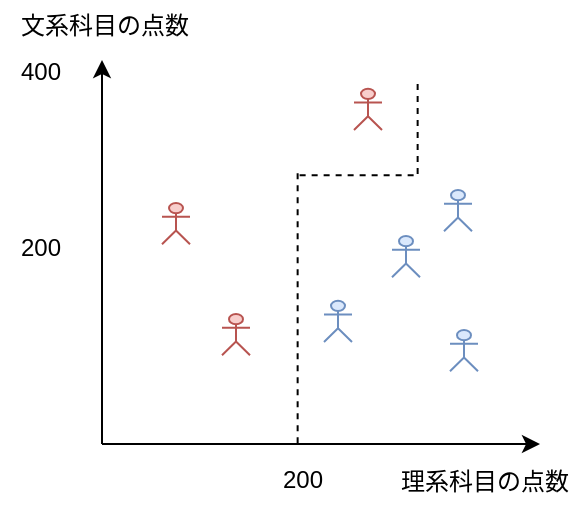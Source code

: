 <mxfile>
    <diagram id="sHc_wFPXRGP4sv5DglS8" name="Page-1">
        <mxGraphModel dx="778" dy="514" grid="0" gridSize="10" guides="1" tooltips="1" connect="1" arrows="1" fold="1" page="1" pageScale="1" pageWidth="827" pageHeight="1169" math="0" shadow="0">
            <root>
                <mxCell id="0"/>
                <mxCell id="1" parent="0"/>
                <mxCell id="1aOeus1TCt6_EMql8k9P-38" value="" style="endArrow=classic;html=1;rounded=0;jumpSize=0;spacing=0;fontStyle=1" edge="1" parent="1">
                    <mxGeometry width="50" height="50" relative="1" as="geometry">
                        <mxPoint x="130" y="362" as="sourcePoint"/>
                        <mxPoint x="130" y="170" as="targetPoint"/>
                    </mxGeometry>
                </mxCell>
                <mxCell id="1aOeus1TCt6_EMql8k9P-39" value="" style="endArrow=classic;html=1;rounded=0;jumpSize=0;fontStyle=1" edge="1" parent="1">
                    <mxGeometry width="50" height="50" relative="1" as="geometry">
                        <mxPoint x="130" y="362" as="sourcePoint"/>
                        <mxPoint x="349" y="362" as="targetPoint"/>
                    </mxGeometry>
                </mxCell>
                <mxCell id="1aOeus1TCt6_EMql8k9P-40" value="文系科目の点数" style="text;html=1;align=center;verticalAlign=middle;resizable=0;points=[];autosize=1;strokeColor=none;fillColor=none;" vertex="1" parent="1">
                    <mxGeometry x="80" y="140" width="102" height="26" as="geometry"/>
                </mxCell>
                <mxCell id="1aOeus1TCt6_EMql8k9P-41" value="理系科目の点数" style="text;html=1;align=center;verticalAlign=middle;resizable=0;points=[];autosize=1;strokeColor=none;fillColor=none;" vertex="1" parent="1">
                    <mxGeometry x="270" y="368" width="102" height="26" as="geometry"/>
                </mxCell>
                <mxCell id="1aOeus1TCt6_EMql8k9P-42" value="" style="shape=umlActor;verticalLabelPosition=bottom;verticalAlign=top;html=1;outlineConnect=0;movable=1;resizable=1;rotatable=1;deletable=1;editable=1;locked=0;connectable=1;fillColor=#dae8fc;strokeColor=#6c8ebf;" vertex="1" parent="1">
                    <mxGeometry x="241" y="290.356" width="14" height="20.644" as="geometry"/>
                </mxCell>
                <mxCell id="1aOeus1TCt6_EMql8k9P-43" value="" style="shape=umlActor;verticalLabelPosition=bottom;verticalAlign=top;html=1;outlineConnect=0;fillColor=#f8cecc;strokeColor=#b85450;" vertex="1" parent="1">
                    <mxGeometry x="190" y="297" width="14" height="20.644" as="geometry"/>
                </mxCell>
                <mxCell id="1aOeus1TCt6_EMql8k9P-44" value="" style="shape=umlActor;verticalLabelPosition=bottom;verticalAlign=top;html=1;outlineConnect=0;fillColor=#f8cecc;strokeColor=#b85450;" vertex="1" parent="1">
                    <mxGeometry x="160" y="241.462" width="14" height="20.644" as="geometry"/>
                </mxCell>
                <mxCell id="1aOeus1TCt6_EMql8k9P-45" value="" style="shape=umlActor;verticalLabelPosition=bottom;verticalAlign=top;html=1;outlineConnect=0;fillColor=#dae8fc;strokeColor=#6c8ebf;" vertex="1" parent="1">
                    <mxGeometry x="275" y="257.998" width="14" height="20.644" as="geometry"/>
                </mxCell>
                <mxCell id="1aOeus1TCt6_EMql8k9P-46" value="" style="shape=umlActor;verticalLabelPosition=bottom;verticalAlign=top;html=1;outlineConnect=0;fillColor=#dae8fc;strokeColor=#6c8ebf;" vertex="1" parent="1">
                    <mxGeometry x="301" y="234.998" width="14" height="20.644" as="geometry"/>
                </mxCell>
                <mxCell id="1aOeus1TCt6_EMql8k9P-47" value="" style="shape=umlActor;verticalLabelPosition=bottom;verticalAlign=top;html=1;outlineConnect=0;fillColor=#dae8fc;strokeColor=#6c8ebf;" vertex="1" parent="1">
                    <mxGeometry x="304" y="304.998" width="14" height="20.644" as="geometry"/>
                </mxCell>
                <mxCell id="1aOeus1TCt6_EMql8k9P-49" value="" style="shape=umlActor;verticalLabelPosition=bottom;verticalAlign=top;html=1;outlineConnect=0;fillColor=#f8cecc;strokeColor=#b85450;" vertex="1" parent="1">
                    <mxGeometry x="256" y="184.352" width="14" height="20.644" as="geometry"/>
                </mxCell>
                <mxCell id="1aOeus1TCt6_EMql8k9P-52" value="200" style="text;html=1;align=center;verticalAlign=middle;resizable=0;points=[];autosize=1;strokeColor=none;fillColor=none;" vertex="1" parent="1">
                    <mxGeometry x="210" y="365.18" width="40" height="30" as="geometry"/>
                </mxCell>
                <mxCell id="1aOeus1TCt6_EMql8k9P-53" value="200" style="text;html=1;align=center;verticalAlign=middle;resizable=0;points=[];autosize=1;strokeColor=none;fillColor=none;" vertex="1" parent="1">
                    <mxGeometry x="79" y="248.64" width="40" height="30" as="geometry"/>
                </mxCell>
                <mxCell id="1aOeus1TCt6_EMql8k9P-54" value="400" style="text;html=1;align=center;verticalAlign=middle;resizable=0;points=[];autosize=1;strokeColor=none;fillColor=none;" vertex="1" parent="1">
                    <mxGeometry x="79" y="161.35" width="40" height="30" as="geometry"/>
                </mxCell>
                <mxCell id="BrvXUqnVYuJZskZ4erfy-1" value="" style="endArrow=none;dashed=1;html=1;rounded=0;" edge="1" parent="1">
                    <mxGeometry width="50" height="50" relative="1" as="geometry">
                        <mxPoint x="227.82" y="361.65" as="sourcePoint"/>
                        <mxPoint x="227.82" y="223.65" as="targetPoint"/>
                    </mxGeometry>
                </mxCell>
                <mxCell id="BrvXUqnVYuJZskZ4erfy-2" value="" style="endArrow=none;dashed=1;html=1;rounded=0;spacing=2;" edge="1" parent="1">
                    <mxGeometry width="50" height="50" relative="1" as="geometry">
                        <mxPoint x="228.82" y="227.65" as="sourcePoint"/>
                        <mxPoint x="288.82" y="227.65" as="targetPoint"/>
                    </mxGeometry>
                </mxCell>
                <mxCell id="BrvXUqnVYuJZskZ4erfy-3" value="" style="endArrow=none;dashed=1;html=1;rounded=0;spacing=2;" edge="1" parent="1">
                    <mxGeometry width="50" height="50" relative="1" as="geometry">
                        <mxPoint x="287.82" y="182.0" as="sourcePoint"/>
                        <mxPoint x="287.82" y="227.65" as="targetPoint"/>
                    </mxGeometry>
                </mxCell>
            </root>
        </mxGraphModel>
    </diagram>
    <diagram id="GVEoW-Vh-QdhsFFSKa8k" name="Page-2">
        <mxGraphModel dx="944" dy="624" grid="1" gridSize="10" guides="1" tooltips="1" connect="1" arrows="1" fold="1" page="1" pageScale="1" pageWidth="827" pageHeight="1169" math="0" shadow="0">
            <root>
                <mxCell id="0"/>
                <mxCell id="1" parent="0"/>
                <mxCell id="DR_5oZx8dgVO7Dw6aTTb-1" value="" style="endArrow=classic;html=1;rounded=0;jumpSize=0;spacing=0;fontStyle=1" edge="1" parent="1">
                    <mxGeometry width="50" height="50" relative="1" as="geometry">
                        <mxPoint x="130" y="362" as="sourcePoint"/>
                        <mxPoint x="130" y="170" as="targetPoint"/>
                    </mxGeometry>
                </mxCell>
                <mxCell id="DR_5oZx8dgVO7Dw6aTTb-2" value="" style="endArrow=classic;html=1;rounded=0;jumpSize=0;fontStyle=1" edge="1" parent="1">
                    <mxGeometry width="50" height="50" relative="1" as="geometry">
                        <mxPoint x="130" y="362" as="sourcePoint"/>
                        <mxPoint x="349" y="362" as="targetPoint"/>
                    </mxGeometry>
                </mxCell>
                <mxCell id="DR_5oZx8dgVO7Dw6aTTb-3" value="文系科目の点数" style="text;html=1;align=center;verticalAlign=middle;resizable=0;points=[];autosize=1;strokeColor=none;fillColor=none;" vertex="1" parent="1">
                    <mxGeometry x="80" y="140" width="102" height="26" as="geometry"/>
                </mxCell>
                <mxCell id="DR_5oZx8dgVO7Dw6aTTb-4" value="理系科目の点数" style="text;html=1;align=center;verticalAlign=middle;resizable=0;points=[];autosize=1;strokeColor=none;fillColor=none;" vertex="1" parent="1">
                    <mxGeometry x="270" y="368" width="102" height="26" as="geometry"/>
                </mxCell>
                <mxCell id="DR_5oZx8dgVO7Dw6aTTb-5" value="" style="shape=umlActor;verticalLabelPosition=bottom;verticalAlign=top;html=1;outlineConnect=0;movable=1;resizable=1;rotatable=1;deletable=1;editable=1;locked=0;connectable=1;fillColor=#dae8fc;strokeColor=#6c8ebf;" vertex="1" parent="1">
                    <mxGeometry x="241" y="290.356" width="14" height="20.644" as="geometry"/>
                </mxCell>
                <mxCell id="DR_5oZx8dgVO7Dw6aTTb-6" value="" style="shape=umlActor;verticalLabelPosition=bottom;verticalAlign=top;html=1;outlineConnect=0;fillColor=#f8cecc;strokeColor=#b85450;" vertex="1" parent="1">
                    <mxGeometry x="190" y="297" width="14" height="20.644" as="geometry"/>
                </mxCell>
                <mxCell id="DR_5oZx8dgVO7Dw6aTTb-7" value="" style="shape=umlActor;verticalLabelPosition=bottom;verticalAlign=top;html=1;outlineConnect=0;fillColor=#f8cecc;strokeColor=#b85450;" vertex="1" parent="1">
                    <mxGeometry x="160" y="241.462" width="14" height="20.644" as="geometry"/>
                </mxCell>
                <mxCell id="DR_5oZx8dgVO7Dw6aTTb-8" value="" style="shape=umlActor;verticalLabelPosition=bottom;verticalAlign=top;html=1;outlineConnect=0;fillColor=#dae8fc;strokeColor=#6c8ebf;" vertex="1" parent="1">
                    <mxGeometry x="275" y="257.998" width="14" height="20.644" as="geometry"/>
                </mxCell>
                <mxCell id="DR_5oZx8dgVO7Dw6aTTb-9" value="" style="shape=umlActor;verticalLabelPosition=bottom;verticalAlign=top;html=1;outlineConnect=0;fillColor=#dae8fc;strokeColor=#6c8ebf;" vertex="1" parent="1">
                    <mxGeometry x="301" y="234.998" width="14" height="20.644" as="geometry"/>
                </mxCell>
                <mxCell id="DR_5oZx8dgVO7Dw6aTTb-10" value="" style="shape=umlActor;verticalLabelPosition=bottom;verticalAlign=top;html=1;outlineConnect=0;fillColor=#dae8fc;strokeColor=#6c8ebf;" vertex="1" parent="1">
                    <mxGeometry x="304" y="304.998" width="14" height="20.644" as="geometry"/>
                </mxCell>
                <mxCell id="DR_5oZx8dgVO7Dw6aTTb-21" value="" style="curved=1;endArrow=none;html=1;rounded=0;endFill=0;dashed=1;fontStyle=1" edge="1" parent="1">
                    <mxGeometry width="50" height="50" relative="1" as="geometry">
                        <mxPoint x="458" y="362" as="sourcePoint"/>
                        <mxPoint x="628" y="189" as="targetPoint"/>
                        <Array as="points">
                            <mxPoint x="498" y="342"/>
                            <mxPoint x="512" y="296"/>
                            <mxPoint x="563" y="194"/>
                        </Array>
                    </mxGeometry>
                </mxCell>
                <mxCell id="DR_5oZx8dgVO7Dw6aTTb-23" value="機械がデータから設定した分類条件" style="shape=callout;whiteSpace=wrap;html=1;perimeter=calloutPerimeter;fontSize=10;position2=0.68;size=14;position=0.45;" vertex="1" parent="1">
                    <mxGeometry x="475" y="143" width="134" height="49" as="geometry"/>
                </mxCell>
                <mxCell id="DR_5oZx8dgVO7Dw6aTTb-24" value="&lt;b&gt;機械学習&lt;/b&gt;" style="rounded=0;whiteSpace=wrap;html=1;fillColor=#dae8fc;strokeColor=#6c8ebf;container=0;" vertex="1" parent="1">
                    <mxGeometry x="413" y="112" width="226" height="18" as="geometry"/>
                </mxCell>
                <mxCell id="DR_5oZx8dgVO7Dw6aTTb-25" value="&lt;b&gt;エキスパートシステム&lt;/b&gt;" style="rounded=0;whiteSpace=wrap;html=1;fillColor=#d5e8d4;strokeColor=#82b366;container=0;" vertex="1" parent="1">
                    <mxGeometry x="141.5" y="112" width="226" height="18" as="geometry"/>
                </mxCell>
                <mxCell id="DR_5oZx8dgVO7Dw6aTTb-26" value="" style="group" connectable="0" vertex="1" parent="1">
                    <mxGeometry x="109" y="60" width="78" height="42.643" as="geometry"/>
                </mxCell>
                <mxCell id="DR_5oZx8dgVO7Dw6aTTb-27" value="" style="shape=umlActor;verticalLabelPosition=bottom;verticalAlign=top;html=1;outlineConnect=0;fillColor=#f8cecc;strokeColor=#b85450;" vertex="1" parent="DR_5oZx8dgVO7Dw6aTTb-26">
                    <mxGeometry x="14" y="20.002" width="14" height="20.644" as="geometry"/>
                </mxCell>
                <mxCell id="DR_5oZx8dgVO7Dw6aTTb-28" value="" style="shape=umlActor;verticalLabelPosition=bottom;verticalAlign=top;html=1;outlineConnect=0;fillColor=#dae8fc;strokeColor=#6c8ebf;" vertex="1" parent="DR_5oZx8dgVO7Dw6aTTb-26">
                    <mxGeometry x="47" y="21.998" width="14" height="20.644" as="geometry"/>
                </mxCell>
                <mxCell id="DR_5oZx8dgVO7Dw6aTTb-29" value="文系" style="text;html=1;align=center;verticalAlign=middle;resizable=0;points=[];autosize=1;strokeColor=none;fillColor=none;" vertex="1" parent="DR_5oZx8dgVO7Dw6aTTb-26">
                    <mxGeometry width="42" height="26" as="geometry"/>
                </mxCell>
                <mxCell id="DR_5oZx8dgVO7Dw6aTTb-30" value="理系" style="text;html=1;align=center;verticalAlign=middle;resizable=0;points=[];autosize=1;strokeColor=none;fillColor=none;" vertex="1" parent="DR_5oZx8dgVO7Dw6aTTb-26">
                    <mxGeometry x="36" width="42" height="26" as="geometry"/>
                </mxCell>
                <mxCell id="DR_5oZx8dgVO7Dw6aTTb-57" value="" style="shape=umlActor;verticalLabelPosition=bottom;verticalAlign=top;html=1;outlineConnect=0;fillColor=#f8cecc;strokeColor=#b85450;" vertex="1" parent="1">
                    <mxGeometry x="256" y="184.352" width="14" height="20.644" as="geometry"/>
                </mxCell>
                <mxCell id="DR_5oZx8dgVO7Dw6aTTb-59" value="" style="endArrow=none;dashed=1;html=1;rounded=0;" edge="1" parent="1">
                    <mxGeometry width="50" height="50" relative="1" as="geometry">
                        <mxPoint x="229" y="364" as="sourcePoint"/>
                        <mxPoint x="229" y="226" as="targetPoint"/>
                    </mxGeometry>
                </mxCell>
                <mxCell id="DR_5oZx8dgVO7Dw6aTTb-60" value="" style="endArrow=none;dashed=1;html=1;rounded=0;spacing=2;" edge="1" parent="1">
                    <mxGeometry width="50" height="50" relative="1" as="geometry">
                        <mxPoint x="230" y="230" as="sourcePoint"/>
                        <mxPoint x="290" y="230" as="targetPoint"/>
                    </mxGeometry>
                </mxCell>
                <mxCell id="DR_5oZx8dgVO7Dw6aTTb-61" value="200" style="text;html=1;align=center;verticalAlign=middle;resizable=0;points=[];autosize=1;strokeColor=none;fillColor=none;" vertex="1" parent="1">
                    <mxGeometry x="210" y="365.18" width="40" height="30" as="geometry"/>
                </mxCell>
                <mxCell id="DR_5oZx8dgVO7Dw6aTTb-62" value="200" style="text;html=1;align=center;verticalAlign=middle;resizable=0;points=[];autosize=1;strokeColor=none;fillColor=none;" vertex="1" parent="1">
                    <mxGeometry x="79" y="248.64" width="40" height="30" as="geometry"/>
                </mxCell>
                <mxCell id="m9p_ZLAUqnxka56fsEHq-1" value="400" style="text;html=1;align=center;verticalAlign=middle;resizable=0;points=[];autosize=1;strokeColor=none;fillColor=none;" vertex="1" parent="1">
                    <mxGeometry x="79" y="161.35" width="40" height="30" as="geometry"/>
                </mxCell>
                <mxCell id="m9p_ZLAUqnxka56fsEHq-3" value="" style="endArrow=classic;html=1;rounded=0;jumpSize=0;spacing=0;fontStyle=1" edge="1" parent="1">
                    <mxGeometry width="50" height="50" relative="1" as="geometry">
                        <mxPoint x="411" y="362.73" as="sourcePoint"/>
                        <mxPoint x="411" y="170.73" as="targetPoint"/>
                    </mxGeometry>
                </mxCell>
                <mxCell id="m9p_ZLAUqnxka56fsEHq-4" value="" style="endArrow=classic;html=1;rounded=0;jumpSize=0;fontStyle=1" edge="1" parent="1">
                    <mxGeometry width="50" height="50" relative="1" as="geometry">
                        <mxPoint x="411" y="362.73" as="sourcePoint"/>
                        <mxPoint x="630" y="362.73" as="targetPoint"/>
                    </mxGeometry>
                </mxCell>
                <mxCell id="m9p_ZLAUqnxka56fsEHq-5" value="文系科目の点数" style="text;html=1;align=center;verticalAlign=middle;resizable=0;points=[];autosize=1;strokeColor=none;fillColor=none;" vertex="1" parent="1">
                    <mxGeometry x="361" y="140.73" width="102" height="26" as="geometry"/>
                </mxCell>
                <mxCell id="m9p_ZLAUqnxka56fsEHq-6" value="理系科目の点数" style="text;html=1;align=center;verticalAlign=middle;resizable=0;points=[];autosize=1;strokeColor=none;fillColor=none;" vertex="1" parent="1">
                    <mxGeometry x="551" y="368.73" width="102" height="26" as="geometry"/>
                </mxCell>
                <mxCell id="m9p_ZLAUqnxka56fsEHq-7" value="" style="shape=umlActor;verticalLabelPosition=bottom;verticalAlign=top;html=1;outlineConnect=0;movable=1;resizable=1;rotatable=1;deletable=1;editable=1;locked=0;connectable=1;fillColor=#dae8fc;strokeColor=#6c8ebf;" vertex="1" parent="1">
                    <mxGeometry x="522" y="291.086" width="14" height="20.644" as="geometry"/>
                </mxCell>
                <mxCell id="m9p_ZLAUqnxka56fsEHq-8" value="" style="shape=umlActor;verticalLabelPosition=bottom;verticalAlign=top;html=1;outlineConnect=0;fillColor=#f8cecc;strokeColor=#b85450;" vertex="1" parent="1">
                    <mxGeometry x="471" y="297.73" width="14" height="20.644" as="geometry"/>
                </mxCell>
                <mxCell id="m9p_ZLAUqnxka56fsEHq-9" value="" style="shape=umlActor;verticalLabelPosition=bottom;verticalAlign=top;html=1;outlineConnect=0;fillColor=#f8cecc;strokeColor=#b85450;" vertex="1" parent="1">
                    <mxGeometry x="441" y="242.192" width="14" height="20.644" as="geometry"/>
                </mxCell>
                <mxCell id="m9p_ZLAUqnxka56fsEHq-10" value="" style="shape=umlActor;verticalLabelPosition=bottom;verticalAlign=top;html=1;outlineConnect=0;fillColor=#dae8fc;strokeColor=#6c8ebf;" vertex="1" parent="1">
                    <mxGeometry x="556" y="258.728" width="14" height="20.644" as="geometry"/>
                </mxCell>
                <mxCell id="m9p_ZLAUqnxka56fsEHq-11" value="" style="shape=umlActor;verticalLabelPosition=bottom;verticalAlign=top;html=1;outlineConnect=0;fillColor=#dae8fc;strokeColor=#6c8ebf;" vertex="1" parent="1">
                    <mxGeometry x="582" y="235.728" width="14" height="20.644" as="geometry"/>
                </mxCell>
                <mxCell id="m9p_ZLAUqnxka56fsEHq-12" value="" style="shape=umlActor;verticalLabelPosition=bottom;verticalAlign=top;html=1;outlineConnect=0;fillColor=#dae8fc;strokeColor=#6c8ebf;" vertex="1" parent="1">
                    <mxGeometry x="585" y="305.728" width="14" height="20.644" as="geometry"/>
                </mxCell>
                <mxCell id="m9p_ZLAUqnxka56fsEHq-13" value="" style="shape=umlActor;verticalLabelPosition=bottom;verticalAlign=top;html=1;outlineConnect=0;fillColor=#f8cecc;strokeColor=#b85450;" vertex="1" parent="1">
                    <mxGeometry x="537" y="185.082" width="14" height="20.644" as="geometry"/>
                </mxCell>
                <mxCell id="m9p_ZLAUqnxka56fsEHq-14" value="200" style="text;html=1;align=center;verticalAlign=middle;resizable=0;points=[];autosize=1;strokeColor=none;fillColor=none;" vertex="1" parent="1">
                    <mxGeometry x="491" y="365.91" width="40" height="30" as="geometry"/>
                </mxCell>
                <mxCell id="m9p_ZLAUqnxka56fsEHq-15" value="200" style="text;html=1;align=center;verticalAlign=middle;resizable=0;points=[];autosize=1;strokeColor=none;fillColor=none;" vertex="1" parent="1">
                    <mxGeometry x="360" y="249.37" width="40" height="30" as="geometry"/>
                </mxCell>
                <mxCell id="m9p_ZLAUqnxka56fsEHq-16" value="400" style="text;html=1;align=center;verticalAlign=middle;resizable=0;points=[];autosize=1;strokeColor=none;fillColor=none;" vertex="1" parent="1">
                    <mxGeometry x="360" y="162.08" width="40" height="30" as="geometry"/>
                </mxCell>
                <mxCell id="nJU_gIwH95LGJeLpZ9ch-1" value="" style="endArrow=none;dashed=1;html=1;rounded=0;spacing=2;" edge="1" parent="1">
                    <mxGeometry width="50" height="50" relative="1" as="geometry">
                        <mxPoint x="289" y="184.35" as="sourcePoint"/>
                        <mxPoint x="289" y="230" as="targetPoint"/>
                    </mxGeometry>
                </mxCell>
            </root>
        </mxGraphModel>
    </diagram>
    <diagram id="dgnATRv4MyzsNd2RIyXT" name="Page-3">
        <mxGraphModel dx="661" dy="437" grid="1" gridSize="10" guides="1" tooltips="1" connect="1" arrows="1" fold="1" page="1" pageScale="1" pageWidth="827" pageHeight="1169" math="0" shadow="0">
            <root>
                <mxCell id="0"/>
                <mxCell id="1" parent="0"/>
                <mxCell id="Lq4OY6OBSmXQsOXxwkSS-1" value="" style="endArrow=classic;html=1;rounded=0;jumpSize=0;spacing=0;fontStyle=1" edge="1" parent="1">
                    <mxGeometry width="50" height="50" relative="1" as="geometry">
                        <mxPoint x="90" y="713.0" as="sourcePoint"/>
                        <mxPoint x="90" y="521" as="targetPoint"/>
                    </mxGeometry>
                </mxCell>
                <mxCell id="Lq4OY6OBSmXQsOXxwkSS-2" value="" style="endArrow=classic;html=1;rounded=0;jumpSize=0;fontStyle=1" edge="1" parent="1">
                    <mxGeometry width="50" height="50" relative="1" as="geometry">
                        <mxPoint x="90" y="713.0" as="sourcePoint"/>
                        <mxPoint x="309" y="713.0" as="targetPoint"/>
                    </mxGeometry>
                </mxCell>
                <mxCell id="Lq4OY6OBSmXQsOXxwkSS-3" value="文系科目の点数" style="text;html=1;align=center;verticalAlign=middle;resizable=0;points=[];autosize=1;strokeColor=none;fillColor=none;" vertex="1" parent="1">
                    <mxGeometry x="40" y="490.0" width="102" height="26" as="geometry"/>
                </mxCell>
                <mxCell id="Lq4OY6OBSmXQsOXxwkSS-4" value="理系科目の点数" style="text;html=1;align=center;verticalAlign=middle;resizable=0;points=[];autosize=1;strokeColor=none;fillColor=none;" vertex="1" parent="1">
                    <mxGeometry x="230" y="719.0" width="102" height="26" as="geometry"/>
                </mxCell>
                <mxCell id="Lq4OY6OBSmXQsOXxwkSS-5" value="" style="shape=umlActor;verticalLabelPosition=bottom;verticalAlign=top;html=1;outlineConnect=0;movable=1;resizable=1;rotatable=1;deletable=1;editable=1;locked=0;connectable=1;fillColor=#dae8fc;strokeColor=#6c8ebf;" vertex="1" parent="1">
                    <mxGeometry x="201" y="641.356" width="14" height="20.644" as="geometry"/>
                </mxCell>
                <mxCell id="Lq4OY6OBSmXQsOXxwkSS-6" value="" style="shape=umlActor;verticalLabelPosition=bottom;verticalAlign=top;html=1;outlineConnect=0;fillColor=#f8cecc;strokeColor=#b85450;" vertex="1" parent="1">
                    <mxGeometry x="150" y="648" width="14" height="20.644" as="geometry"/>
                </mxCell>
                <mxCell id="Lq4OY6OBSmXQsOXxwkSS-7" value="" style="shape=umlActor;verticalLabelPosition=bottom;verticalAlign=top;html=1;outlineConnect=0;fillColor=#f8cecc;strokeColor=#b85450;" vertex="1" parent="1">
                    <mxGeometry x="120" y="592.462" width="14" height="20.644" as="geometry"/>
                </mxCell>
                <mxCell id="Lq4OY6OBSmXQsOXxwkSS-8" value="" style="shape=umlActor;verticalLabelPosition=bottom;verticalAlign=top;html=1;outlineConnect=0;fillColor=#dae8fc;strokeColor=#6c8ebf;" vertex="1" parent="1">
                    <mxGeometry x="235" y="608.998" width="14" height="20.644" as="geometry"/>
                </mxCell>
                <mxCell id="Lq4OY6OBSmXQsOXxwkSS-9" value="" style="shape=umlActor;verticalLabelPosition=bottom;verticalAlign=top;html=1;outlineConnect=0;fillColor=#dae8fc;strokeColor=#6c8ebf;" vertex="1" parent="1">
                    <mxGeometry x="261" y="585.998" width="14" height="20.644" as="geometry"/>
                </mxCell>
                <mxCell id="Lq4OY6OBSmXQsOXxwkSS-10" value="" style="shape=umlActor;verticalLabelPosition=bottom;verticalAlign=top;html=1;outlineConnect=0;fillColor=#dae8fc;strokeColor=#6c8ebf;" vertex="1" parent="1">
                    <mxGeometry x="264" y="655.998" width="14" height="20.644" as="geometry"/>
                </mxCell>
                <mxCell id="Lq4OY6OBSmXQsOXxwkSS-11" value="" style="curved=1;endArrow=none;html=1;rounded=0;endFill=0;dashed=1;fontStyle=1" edge="1" parent="1">
                    <mxGeometry width="50" height="50" relative="1" as="geometry">
                        <mxPoint x="138" y="711.68" as="sourcePoint"/>
                        <mxPoint x="303" y="538.68" as="targetPoint"/>
                        <Array as="points">
                            <mxPoint x="179" y="696.68"/>
                            <mxPoint x="190" y="673.68"/>
                            <mxPoint x="187" y="645.68"/>
                            <mxPoint x="205" y="547.68"/>
                        </Array>
                    </mxGeometry>
                </mxCell>
                <mxCell id="Lq4OY6OBSmXQsOXxwkSS-12" value="" style="endArrow=classic;html=1;rounded=0;jumpSize=0;spacing=0;fontStyle=1" edge="1" parent="1">
                    <mxGeometry width="50" height="50" relative="1" as="geometry">
                        <mxPoint x="448" y="714.82" as="sourcePoint"/>
                        <mxPoint x="448" y="522.82" as="targetPoint"/>
                    </mxGeometry>
                </mxCell>
                <mxCell id="Lq4OY6OBSmXQsOXxwkSS-13" value="" style="endArrow=classic;html=1;rounded=0;jumpSize=0;fontStyle=1" edge="1" parent="1">
                    <mxGeometry width="50" height="50" relative="1" as="geometry">
                        <mxPoint x="448" y="714.82" as="sourcePoint"/>
                        <mxPoint x="667" y="714.82" as="targetPoint"/>
                    </mxGeometry>
                </mxCell>
                <mxCell id="Lq4OY6OBSmXQsOXxwkSS-14" value="文系科目の点数" style="text;html=1;align=center;verticalAlign=middle;resizable=0;points=[];autosize=1;strokeColor=none;fillColor=none;" vertex="1" parent="1">
                    <mxGeometry x="398" y="491.82" width="102" height="26" as="geometry"/>
                </mxCell>
                <mxCell id="Lq4OY6OBSmXQsOXxwkSS-15" value="理系科目の点数" style="text;html=1;align=center;verticalAlign=middle;resizable=0;points=[];autosize=1;strokeColor=none;fillColor=none;" vertex="1" parent="1">
                    <mxGeometry x="588" y="720.82" width="102" height="26" as="geometry"/>
                </mxCell>
                <mxCell id="Lq4OY6OBSmXQsOXxwkSS-16" value="" style="shape=umlActor;verticalLabelPosition=bottom;verticalAlign=top;html=1;outlineConnect=0;movable=1;resizable=1;rotatable=1;deletable=1;editable=1;locked=0;connectable=1;fillColor=#dae8fc;strokeColor=#6c8ebf;" vertex="1" parent="1">
                    <mxGeometry x="559" y="643.176" width="14" height="20.644" as="geometry"/>
                </mxCell>
                <mxCell id="Lq4OY6OBSmXQsOXxwkSS-17" value="" style="shape=umlActor;verticalLabelPosition=bottom;verticalAlign=top;html=1;outlineConnect=0;fillColor=#f8cecc;strokeColor=#b85450;" vertex="1" parent="1">
                    <mxGeometry x="508" y="649.82" width="14" height="20.644" as="geometry"/>
                </mxCell>
                <mxCell id="Lq4OY6OBSmXQsOXxwkSS-18" value="" style="shape=umlActor;verticalLabelPosition=bottom;verticalAlign=top;html=1;outlineConnect=0;fillColor=#f8cecc;strokeColor=#b85450;" vertex="1" parent="1">
                    <mxGeometry x="478" y="594.282" width="14" height="20.644" as="geometry"/>
                </mxCell>
                <mxCell id="Lq4OY6OBSmXQsOXxwkSS-19" value="" style="shape=umlActor;verticalLabelPosition=bottom;verticalAlign=top;html=1;outlineConnect=0;fillColor=#dae8fc;strokeColor=#6c8ebf;" vertex="1" parent="1">
                    <mxGeometry x="593" y="610.818" width="14" height="20.644" as="geometry"/>
                </mxCell>
                <mxCell id="Lq4OY6OBSmXQsOXxwkSS-20" value="" style="shape=umlActor;verticalLabelPosition=bottom;verticalAlign=top;html=1;outlineConnect=0;fillColor=#dae8fc;strokeColor=#6c8ebf;" vertex="1" parent="1">
                    <mxGeometry x="619" y="587.818" width="14" height="20.644" as="geometry"/>
                </mxCell>
                <mxCell id="Lq4OY6OBSmXQsOXxwkSS-21" value="" style="shape=umlActor;verticalLabelPosition=bottom;verticalAlign=top;html=1;outlineConnect=0;fillColor=#dae8fc;strokeColor=#6c8ebf;" vertex="1" parent="1">
                    <mxGeometry x="622" y="657.818" width="14" height="20.644" as="geometry"/>
                </mxCell>
                <mxCell id="Lq4OY6OBSmXQsOXxwkSS-22" value="" style="curved=1;endArrow=none;html=1;rounded=0;endFill=0;dashed=1;fontStyle=1" edge="1" parent="1">
                    <mxGeometry width="50" height="50" relative="1" as="geometry">
                        <mxPoint x="496.0" y="713.5" as="sourcePoint"/>
                        <mxPoint x="661.0" y="540.5" as="targetPoint"/>
                        <Array as="points">
                            <mxPoint x="537" y="698.5"/>
                            <mxPoint x="548" y="675.5"/>
                            <mxPoint x="545" y="647.5"/>
                            <mxPoint x="563" y="549.5"/>
                        </Array>
                    </mxGeometry>
                </mxCell>
                <mxCell id="Lq4OY6OBSmXQsOXxwkSS-23" value="" style="shape=umlActor;verticalLabelPosition=bottom;verticalAlign=top;html=1;outlineConnect=0;fillColor=#666666;strokeColor=#36393d;" vertex="1" parent="1">
                    <mxGeometry x="556" y="608.462" width="14" height="20.644" as="geometry"/>
                </mxCell>
                <mxCell id="Lq4OY6OBSmXQsOXxwkSS-24" value="未知のデータ" style="rounded=1;whiteSpace=wrap;html=1;movable=1;resizable=1;rotatable=1;deletable=1;editable=1;locked=0;connectable=1;fontSize=11;" vertex="1" parent="1">
                    <mxGeometry x="517.75" y="589.32" width="90.5" height="14" as="geometry"/>
                </mxCell>
                <mxCell id="Lq4OY6OBSmXQsOXxwkSS-25" value="" style="triangle;whiteSpace=wrap;html=1;rotation=90;fillColor=#666666;" vertex="1" parent="1">
                    <mxGeometry x="551" y="694" width="17.5" height="145" as="geometry"/>
                </mxCell>
                <mxCell id="Lq4OY6OBSmXQsOXxwkSS-26" value="&lt;b&gt;境界の右側にいるため「理系」と予測&lt;/b&gt;" style="text;html=1;align=center;verticalAlign=middle;resizable=0;points=[];autosize=1;strokeColor=none;fillColor=none;" vertex="1" parent="1">
                    <mxGeometry x="452" y="788.0" width="222" height="26" as="geometry"/>
                </mxCell>
            </root>
        </mxGraphModel>
    </diagram>
</mxfile>